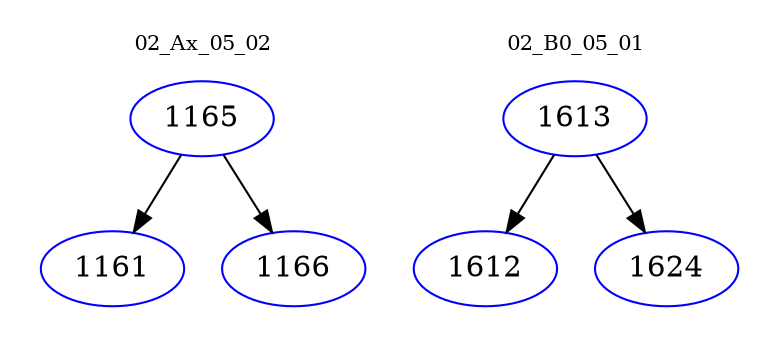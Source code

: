 digraph{
subgraph cluster_0 {
color = white
label = "02_Ax_05_02";
fontsize=10;
T0_1165 [label="1165", color="blue"]
T0_1165 -> T0_1161 [color="black"]
T0_1161 [label="1161", color="blue"]
T0_1165 -> T0_1166 [color="black"]
T0_1166 [label="1166", color="blue"]
}
subgraph cluster_1 {
color = white
label = "02_B0_05_01";
fontsize=10;
T1_1613 [label="1613", color="blue"]
T1_1613 -> T1_1612 [color="black"]
T1_1612 [label="1612", color="blue"]
T1_1613 -> T1_1624 [color="black"]
T1_1624 [label="1624", color="blue"]
}
}

